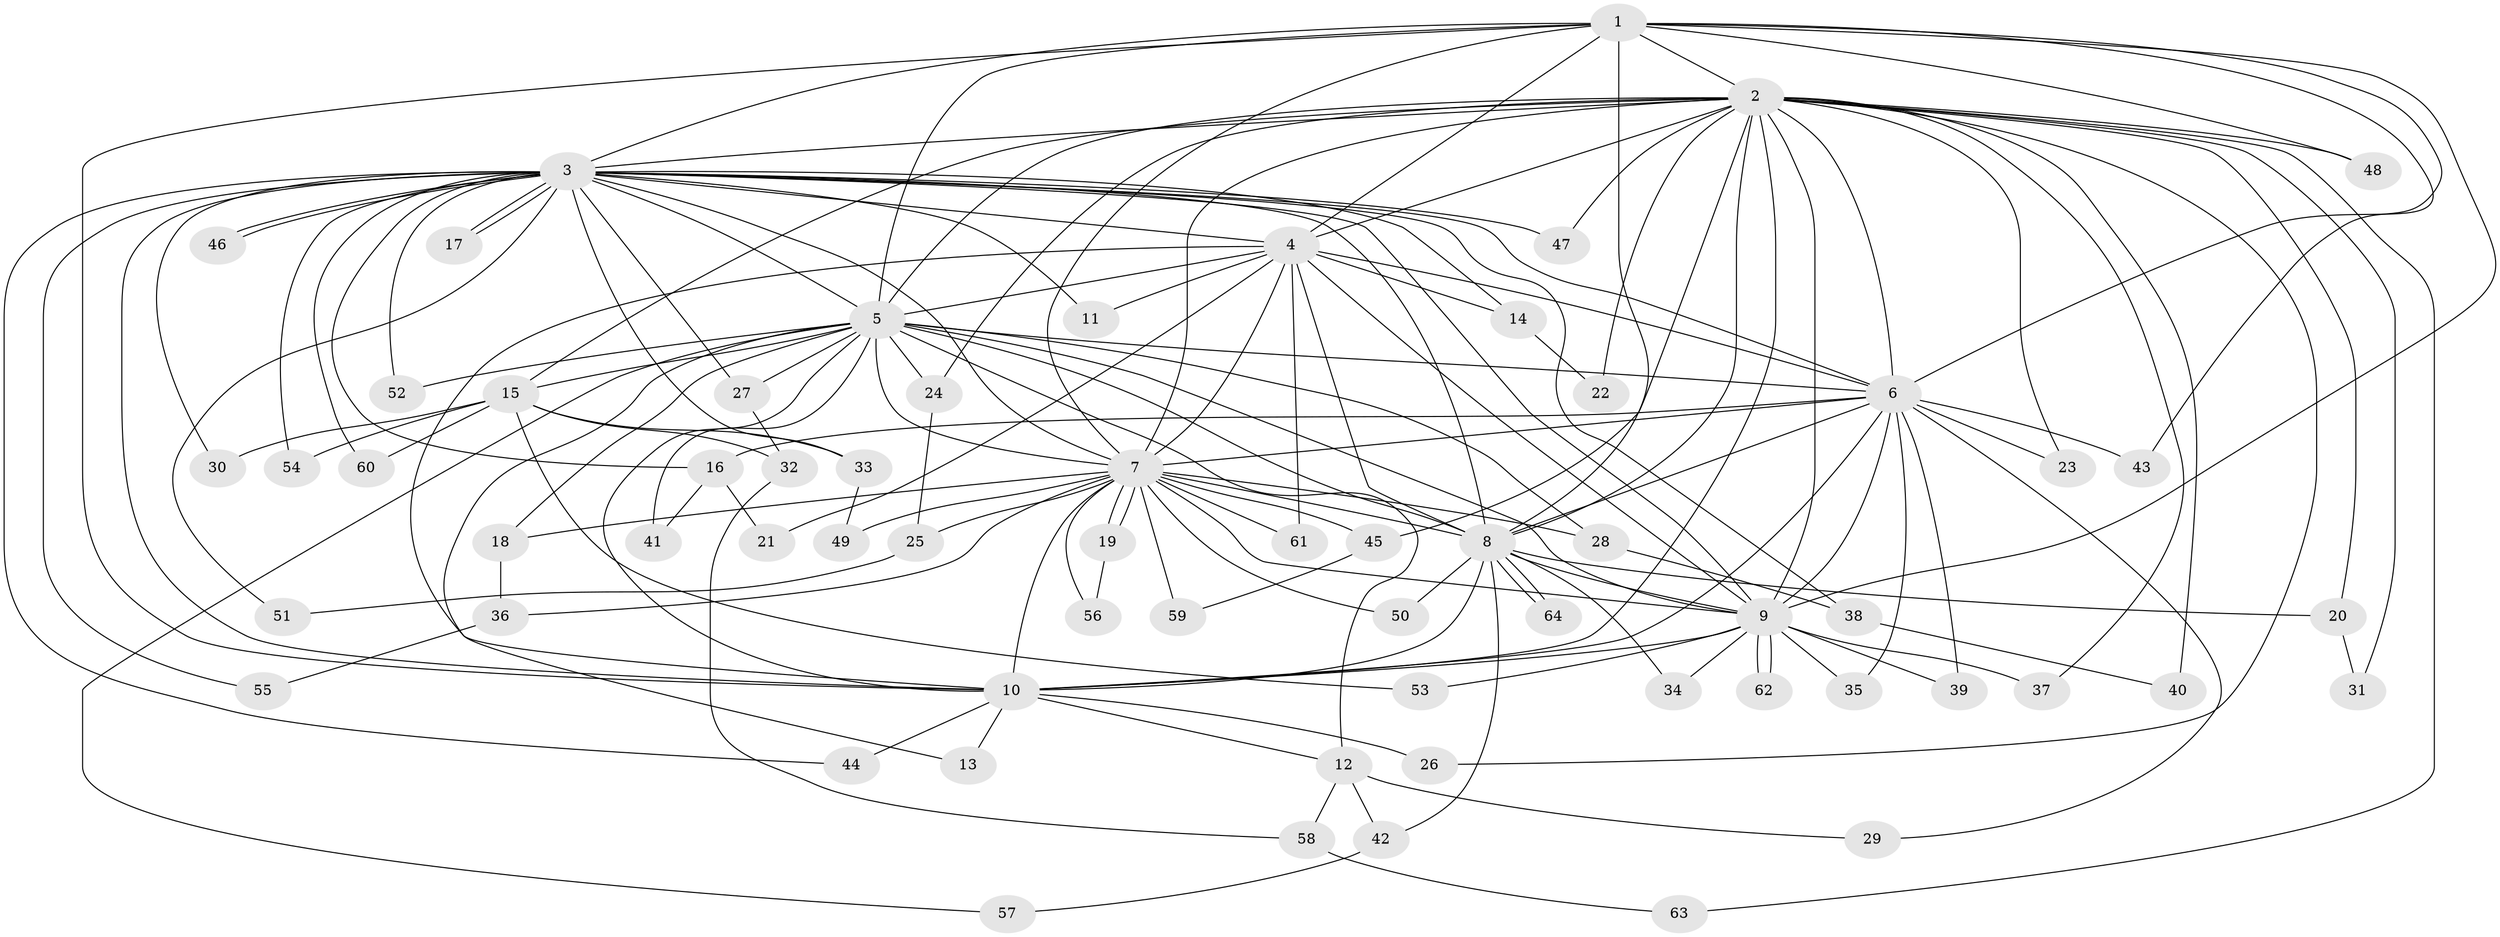 // Generated by graph-tools (version 1.1) at 2025/49/03/09/25 03:49:39]
// undirected, 64 vertices, 153 edges
graph export_dot {
graph [start="1"]
  node [color=gray90,style=filled];
  1;
  2;
  3;
  4;
  5;
  6;
  7;
  8;
  9;
  10;
  11;
  12;
  13;
  14;
  15;
  16;
  17;
  18;
  19;
  20;
  21;
  22;
  23;
  24;
  25;
  26;
  27;
  28;
  29;
  30;
  31;
  32;
  33;
  34;
  35;
  36;
  37;
  38;
  39;
  40;
  41;
  42;
  43;
  44;
  45;
  46;
  47;
  48;
  49;
  50;
  51;
  52;
  53;
  54;
  55;
  56;
  57;
  58;
  59;
  60;
  61;
  62;
  63;
  64;
  1 -- 2;
  1 -- 3;
  1 -- 4;
  1 -- 5;
  1 -- 6;
  1 -- 7;
  1 -- 8;
  1 -- 9;
  1 -- 10;
  1 -- 43;
  1 -- 48;
  2 -- 3;
  2 -- 4;
  2 -- 5;
  2 -- 6;
  2 -- 7;
  2 -- 8;
  2 -- 9;
  2 -- 10;
  2 -- 15;
  2 -- 20;
  2 -- 22;
  2 -- 23;
  2 -- 24;
  2 -- 26;
  2 -- 31;
  2 -- 37;
  2 -- 40;
  2 -- 45;
  2 -- 47;
  2 -- 48;
  2 -- 63;
  3 -- 4;
  3 -- 5;
  3 -- 6;
  3 -- 7;
  3 -- 8;
  3 -- 9;
  3 -- 10;
  3 -- 11;
  3 -- 14;
  3 -- 16;
  3 -- 17;
  3 -- 17;
  3 -- 27;
  3 -- 30;
  3 -- 33;
  3 -- 38;
  3 -- 44;
  3 -- 46;
  3 -- 46;
  3 -- 47;
  3 -- 51;
  3 -- 52;
  3 -- 54;
  3 -- 55;
  3 -- 60;
  4 -- 5;
  4 -- 6;
  4 -- 7;
  4 -- 8;
  4 -- 9;
  4 -- 10;
  4 -- 11;
  4 -- 14;
  4 -- 21;
  4 -- 61;
  5 -- 6;
  5 -- 7;
  5 -- 8;
  5 -- 9;
  5 -- 10;
  5 -- 12;
  5 -- 13;
  5 -- 15;
  5 -- 18;
  5 -- 24;
  5 -- 27;
  5 -- 28;
  5 -- 41;
  5 -- 52;
  5 -- 57;
  6 -- 7;
  6 -- 8;
  6 -- 9;
  6 -- 10;
  6 -- 16;
  6 -- 23;
  6 -- 29;
  6 -- 35;
  6 -- 39;
  6 -- 43;
  7 -- 8;
  7 -- 9;
  7 -- 10;
  7 -- 18;
  7 -- 19;
  7 -- 19;
  7 -- 25;
  7 -- 28;
  7 -- 36;
  7 -- 45;
  7 -- 49;
  7 -- 50;
  7 -- 56;
  7 -- 59;
  7 -- 61;
  8 -- 9;
  8 -- 10;
  8 -- 20;
  8 -- 34;
  8 -- 42;
  8 -- 50;
  8 -- 64;
  8 -- 64;
  9 -- 10;
  9 -- 34;
  9 -- 35;
  9 -- 37;
  9 -- 39;
  9 -- 53;
  9 -- 62;
  9 -- 62;
  10 -- 12;
  10 -- 13;
  10 -- 26;
  10 -- 44;
  12 -- 29;
  12 -- 42;
  12 -- 58;
  14 -- 22;
  15 -- 30;
  15 -- 32;
  15 -- 33;
  15 -- 53;
  15 -- 54;
  15 -- 60;
  16 -- 21;
  16 -- 41;
  18 -- 36;
  19 -- 56;
  20 -- 31;
  24 -- 25;
  25 -- 51;
  27 -- 32;
  28 -- 38;
  32 -- 58;
  33 -- 49;
  36 -- 55;
  38 -- 40;
  42 -- 57;
  45 -- 59;
  58 -- 63;
}
